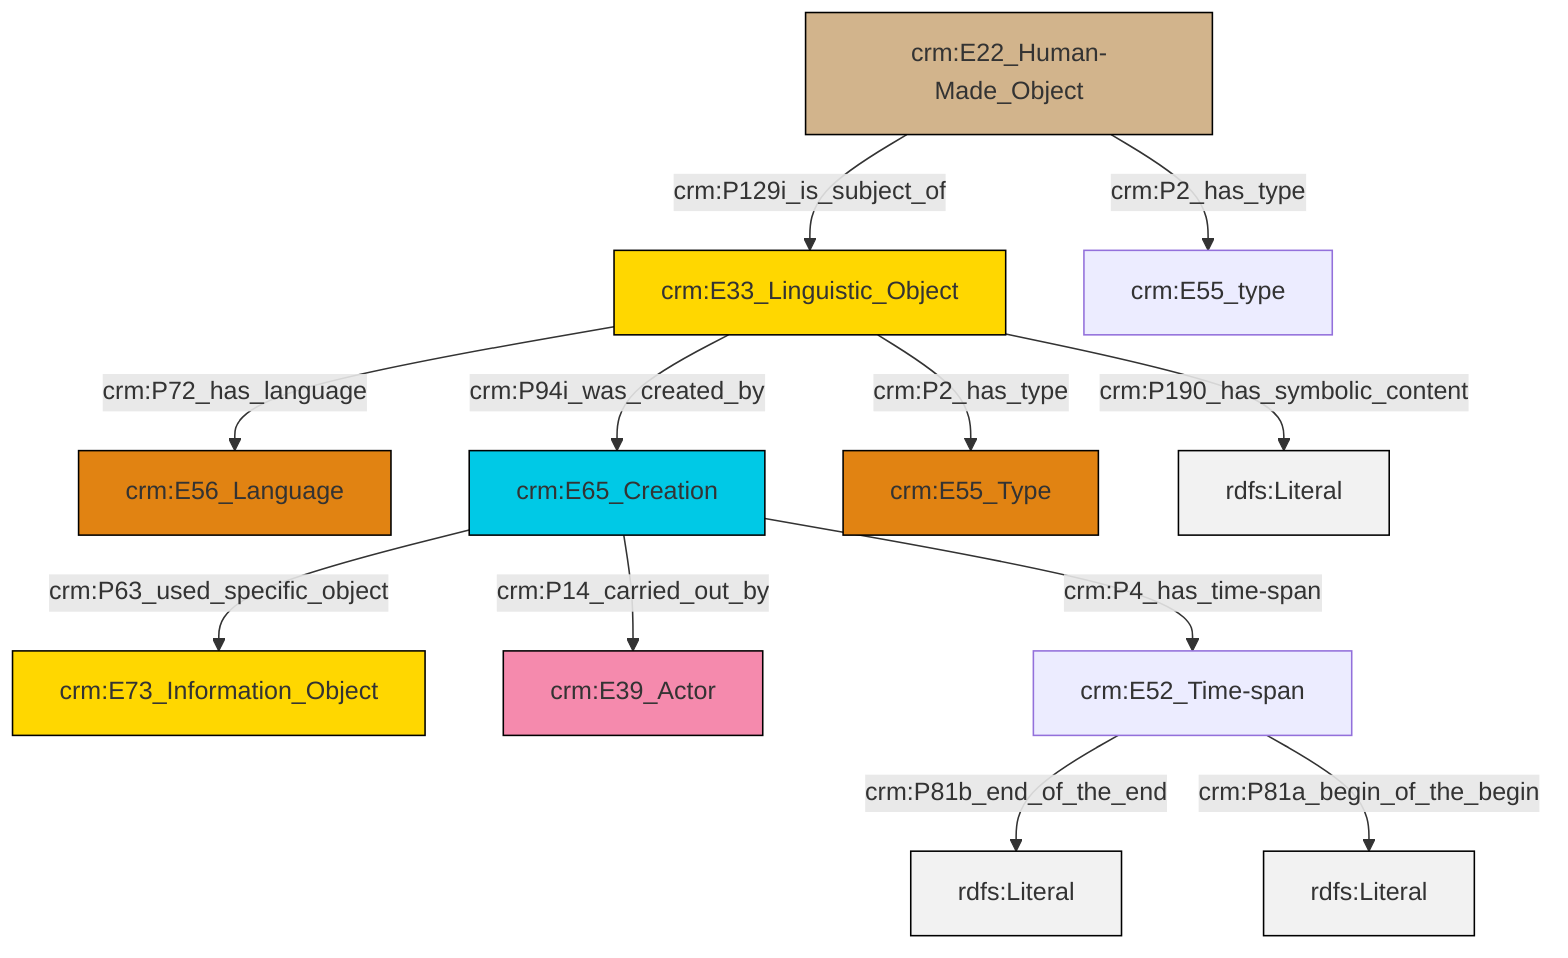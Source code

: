graph TD
classDef Literal fill:#f2f2f2,stroke:#000000;
classDef CRM_Entity fill:#FFFFFF,stroke:#000000;
classDef Temporal_Entity fill:#00C9E6, stroke:#000000;
classDef Type fill:#E18312, stroke:#000000;
classDef Time-Span fill:#2C9C91, stroke:#000000;
classDef Appellation fill:#FFEB7F, stroke:#000000;
classDef Place fill:#008836, stroke:#000000;
classDef Persistent_Item fill:#B266B2, stroke:#000000;
classDef Conceptual_Object fill:#FFD700, stroke:#000000;
classDef Physical_Thing fill:#D2B48C, stroke:#000000;
classDef Actor fill:#f58aad, stroke:#000000;
classDef PC_Classes fill:#4ce600, stroke:#000000;
classDef Multi fill:#cccccc,stroke:#000000;

2["crm:E33_Linguistic_Object"]:::Conceptual_Object -->|crm:P72_has_language| 3["crm:E56_Language"]:::Type
2["crm:E33_Linguistic_Object"]:::Conceptual_Object -->|crm:P94i_was_created_by| 4["crm:E65_Creation"]:::Temporal_Entity
2["crm:E33_Linguistic_Object"]:::Conceptual_Object -->|crm:P2_has_type| 5["crm:E55_Type"]:::Type
9["crm:E22_Human-Made_Object"]:::Physical_Thing -->|crm:P129i_is_subject_of| 2["crm:E33_Linguistic_Object"]:::Conceptual_Object
4["crm:E65_Creation"]:::Temporal_Entity -->|crm:P4_has_time-span| 10["crm:E52_Time-span"]:::Default
2["crm:E33_Linguistic_Object"]:::Conceptual_Object -->|crm:P190_has_symbolic_content| 11[rdfs:Literal]:::Literal
4["crm:E65_Creation"]:::Temporal_Entity -->|crm:P14_carried_out_by| 7["crm:E39_Actor"]:::Actor
10["crm:E52_Time-span"]:::Default -->|crm:P81b_end_of_the_end| 15[rdfs:Literal]:::Literal
4["crm:E65_Creation"]:::Temporal_Entity -->|crm:P63_used_specific_object| 0["crm:E73_Information_Object"]:::Conceptual_Object
10["crm:E52_Time-span"]:::Default -->|crm:P81a_begin_of_the_begin| 19[rdfs:Literal]:::Literal
9["crm:E22_Human-Made_Object"]:::Physical_Thing -->|crm:P2_has_type| 12["crm:E55_type"]:::Default